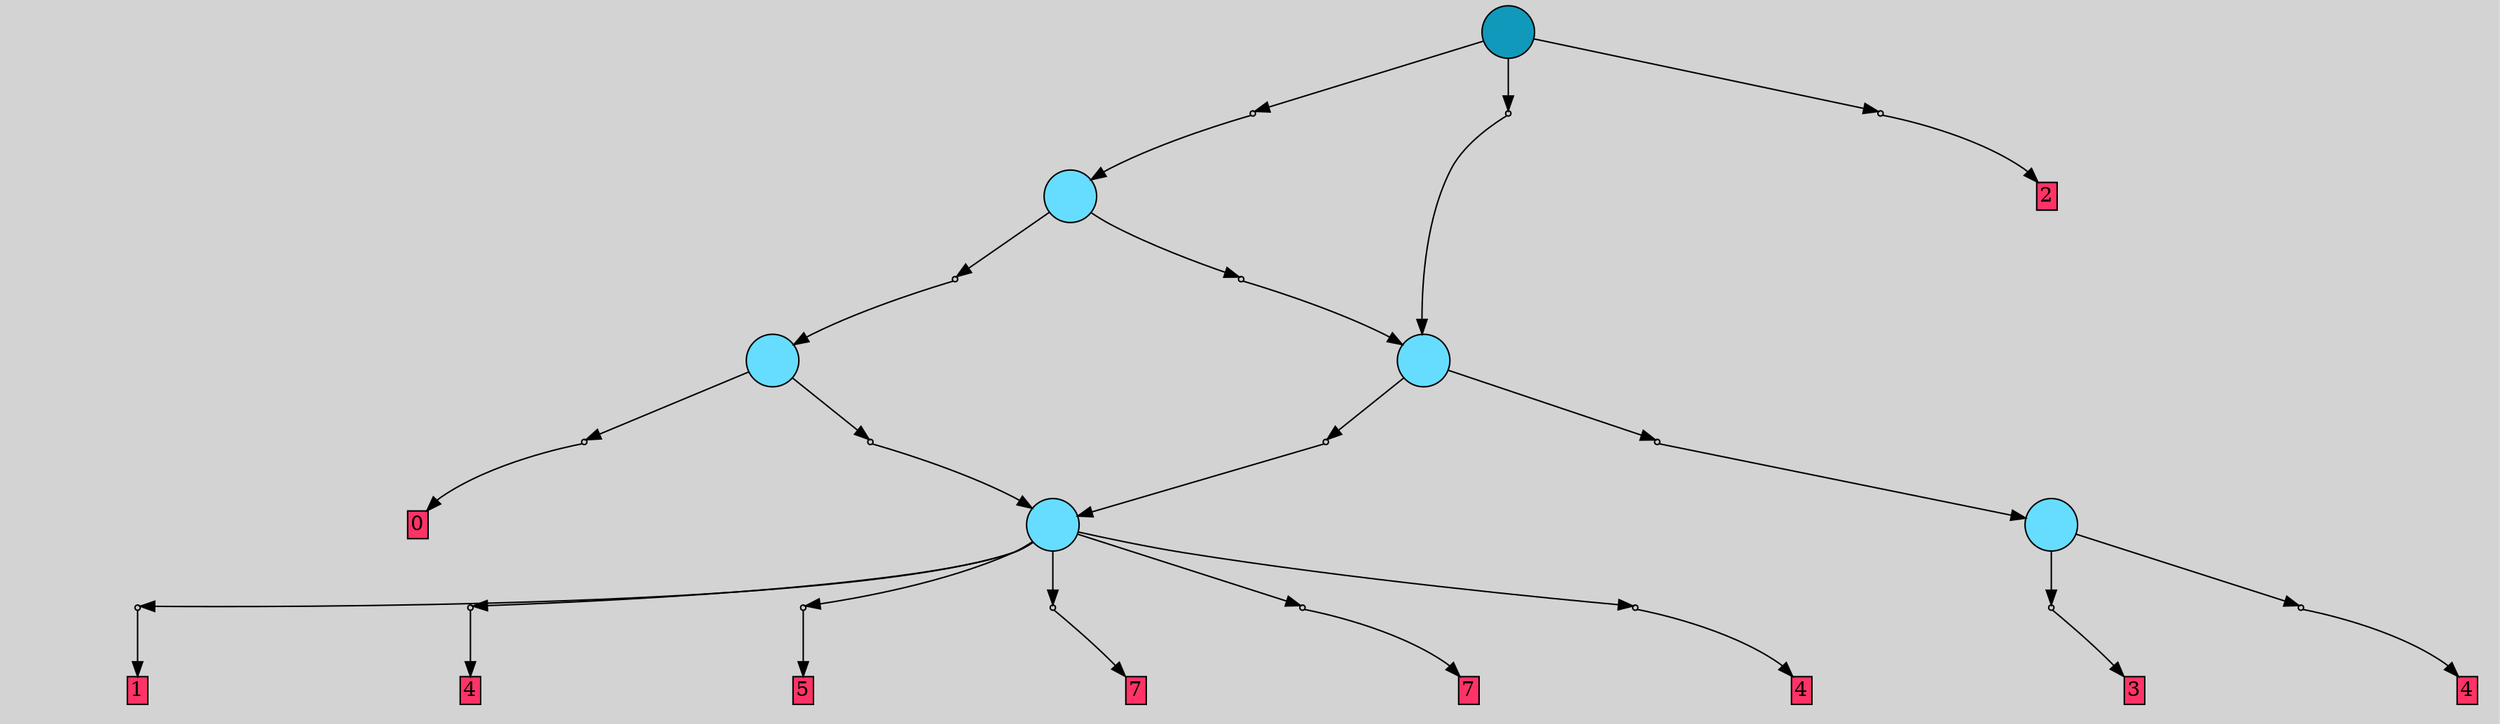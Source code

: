 // File exported with GEGELATI v1.3.1
// On the 2024-04-12 16:12:21
// With the File::TPGGraphDotExporter
digraph{
	graph[pad = "0.212, 0.055" bgcolor = lightgray]
	node[shape=circle style = filled label = ""]
		T0 [fillcolor="#66ddff"]
		T1 [fillcolor="#66ddff"]
		T2 [fillcolor="#66ddff"]
		T3 [fillcolor="#66ddff"]
		T4 [fillcolor="#66ddff"]
		T5 [fillcolor="#1199bb"]
		P0 [fillcolor="#cccccc" shape=point] //
		I0 [shape=box style=invis label="6|0&2|0#3|1#2|7#1|2&#92;n"]
		P0 -> I0[style=invis]
		A0 [fillcolor="#ff3366" shape=box margin=0.03 width=0 height=0 label="3"]
		T0 -> P0 -> A0
		P1 [fillcolor="#cccccc" shape=point] //
		I1 [shape=box style=invis label="4|0&1|4#0|1#2|2#4|3&#92;n"]
		P1 -> I1[style=invis]
		A1 [fillcolor="#ff3366" shape=box margin=0.03 width=0 height=0 label="4"]
		T0 -> P1 -> A1
		P2 [fillcolor="#cccccc" shape=point] //
		I2 [shape=box style=invis label=""]
		P2 -> I2[style=invis]
		A2 [fillcolor="#ff3366" shape=box margin=0.03 width=0 height=0 label="1"]
		T1 -> P2 -> A2
		P3 [fillcolor="#cccccc" shape=point] //
		I3 [shape=box style=invis label="2|0&3|6#2|7#4|6#2|4&#92;n"]
		P3 -> I3[style=invis]
		A3 [fillcolor="#ff3366" shape=box margin=0.03 width=0 height=0 label="4"]
		T1 -> P3 -> A3
		P4 [fillcolor="#cccccc" shape=point] //
		I4 [shape=box style=invis label="2|0&3|2#1|5#3|2#2|6&#92;n"]
		P4 -> I4[style=invis]
		A4 [fillcolor="#ff3366" shape=box margin=0.03 width=0 height=0 label="5"]
		T1 -> P4 -> A4
		P5 [fillcolor="#cccccc" shape=point] //
		I5 [shape=box style=invis label="7|4&1|7#1|7#4|5#3|6&#92;n0|0&0|4#2|6#0|7#1|3&#92;n"]
		P5 -> I5[style=invis]
		A5 [fillcolor="#ff3366" shape=box margin=0.03 width=0 height=0 label="7"]
		T1 -> P5 -> A5
		P6 [fillcolor="#cccccc" shape=point] //
		I6 [shape=box style=invis label="5|0&4|1#1|6#4|7#2|7&#92;n"]
		P6 -> I6[style=invis]
		A6 [fillcolor="#ff3366" shape=box margin=0.03 width=0 height=0 label="7"]
		T1 -> P6 -> A6
		P7 [fillcolor="#cccccc" shape=point] //
		I7 [shape=box style=invis label="3|6&0|3#1|6#0|6#2|6&#92;n0|0&0|6#3|1#0|0#0|3&#92;n"]
		P7 -> I7[style=invis]
		A7 [fillcolor="#ff3366" shape=box margin=0.03 width=0 height=0 label="4"]
		T1 -> P7 -> A7
		P8 [fillcolor="#cccccc" shape=point] //
		I8 [shape=box style=invis label="1|0&0|3#4|4#1|7#4|3&#92;n"]
		P8 -> I8[style=invis]
		T2 -> P8 -> T1
		P9 [fillcolor="#cccccc" shape=point] //
		I9 [shape=box style=invis label="2|0&3|1#1|1#4|2#1|4&#92;n"]
		P9 -> I9[style=invis]
		A8 [fillcolor="#ff3366" shape=box margin=0.03 width=0 height=0 label="0"]
		T2 -> P9 -> A8
		P10 [fillcolor="#cccccc" shape=point] //
		I10 [shape=box style=invis label="7|6&0|3#3|7#3|4#4|2&#92;n7|0&4|5#1|7#3|5#0|6&#92;n"]
		P10 -> I10[style=invis]
		T3 -> P10 -> T1
		P11 [fillcolor="#cccccc" shape=point] //
		I11 [shape=box style=invis label="3|0&2|0#3|1#2|7#1|5&#92;n7|0&4|2#0|0#3|0#2|0&#92;n"]
		P11 -> I11[style=invis]
		T3 -> P11 -> T0
		P12 [fillcolor="#cccccc" shape=point] //
		I12 [shape=box style=invis label="6|0&4|7#4|3#1|0#3|6&#92;n"]
		P12 -> I12[style=invis]
		T4 -> P12 -> T2
		P13 [fillcolor="#cccccc" shape=point] //
		I13 [shape=box style=invis label="3|0&1|6#0|7#1|7#4|3&#92;n"]
		P13 -> I13[style=invis]
		T4 -> P13 -> T3
		P14 [fillcolor="#cccccc" shape=point] //
		I14 [shape=box style=invis label="6|0&4|3#4|4#2|2#2|5&#92;n"]
		P14 -> I14[style=invis]
		T5 -> P14 -> T4
		P15 [fillcolor="#cccccc" shape=point] //
		I15 [shape=box style=invis label="6|7&3|7#2|7#0|2#4|6&#92;n6|0&0|7#2|1#4|3#1|2&#92;n"]
		P15 -> I15[style=invis]
		T5 -> P15 -> T3
		P16 [fillcolor="#cccccc" shape=point] //
		I16 [shape=box style=invis label="6|7&3|2#2|7#0|2#4|6&#92;n6|0&0|7#2|1#4|3#1|2&#92;n"]
		P16 -> I16[style=invis]
		A9 [fillcolor="#ff3366" shape=box margin=0.03 width=0 height=0 label="2"]
		T5 -> P16 -> A9
		{ rank= same T5 }
}
